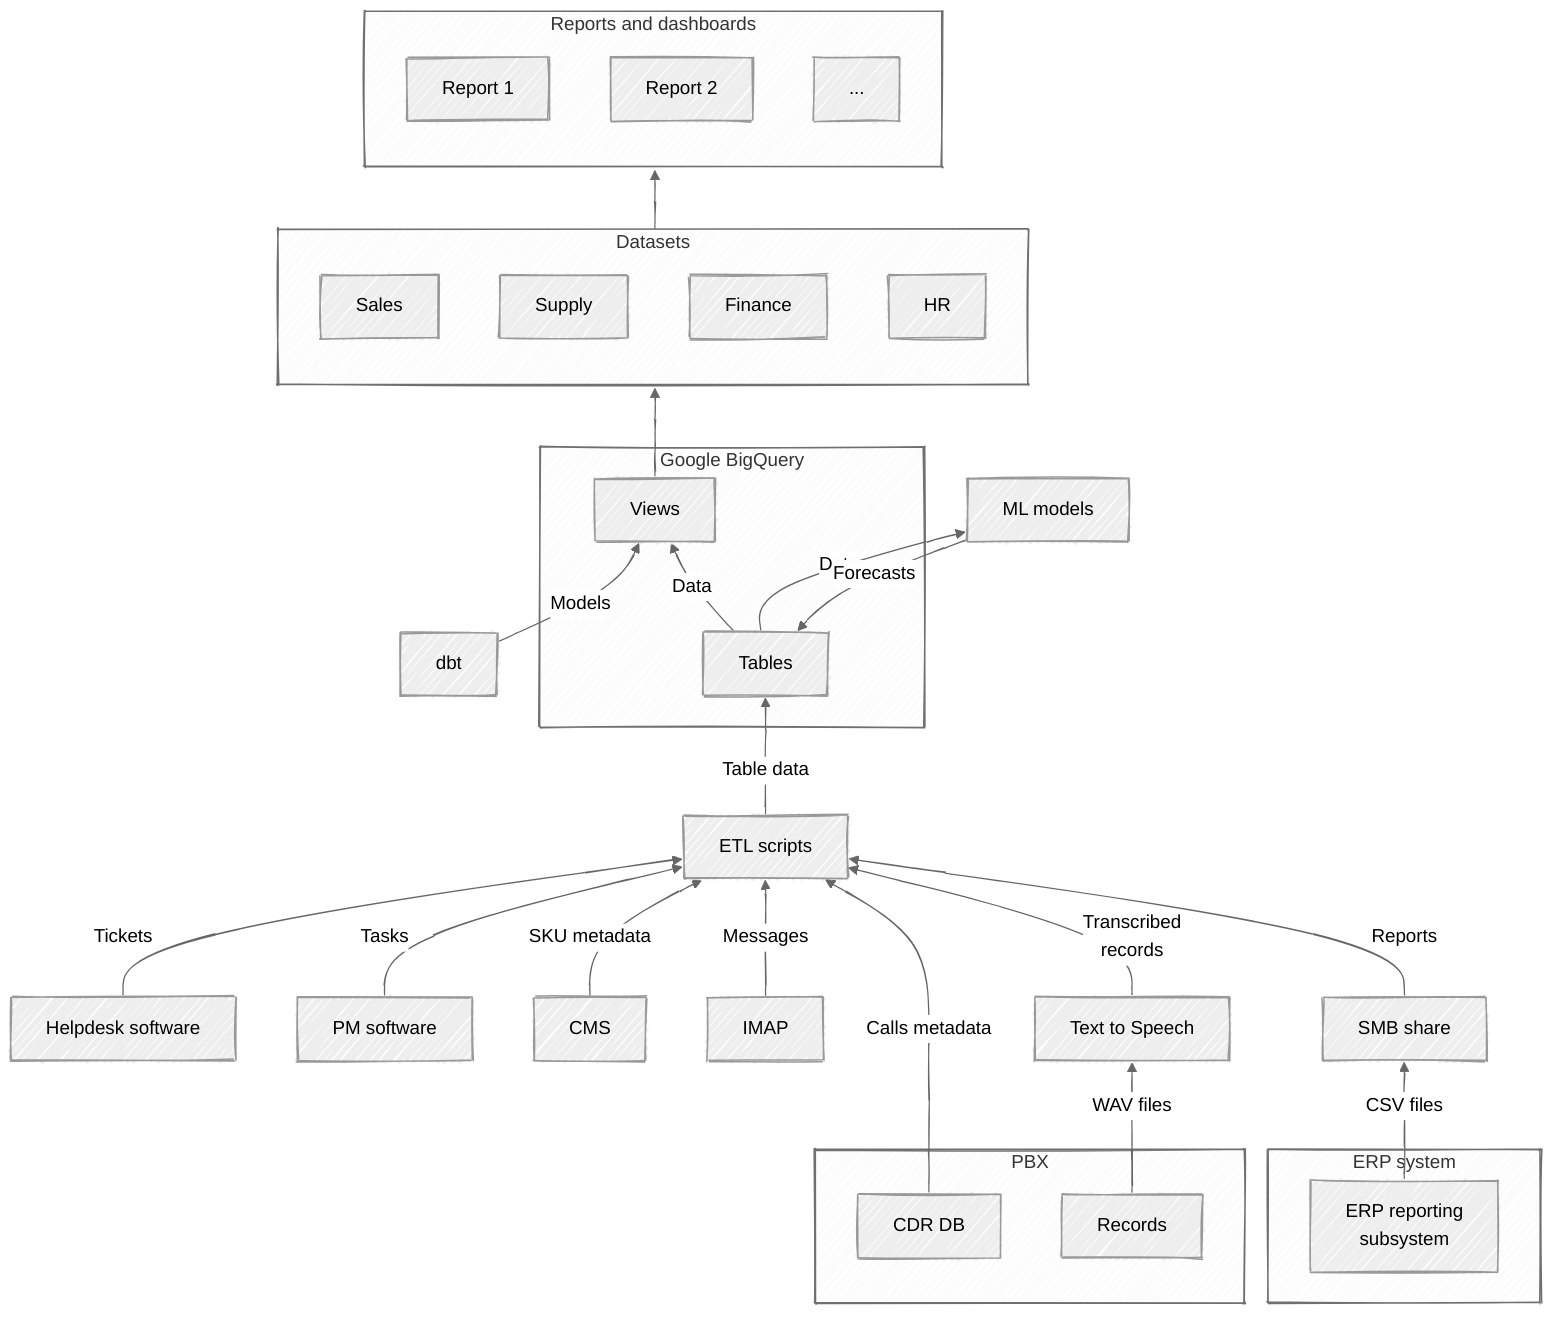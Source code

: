 ---
config:
  look: handDrawn
  theme: neutral
---
flowchart BT
 subgraph s3["Datasets"]
        n22["Sales"]
        n23["Supply"]
        n24["Finance"]
        n25["HR"]
  end
 subgraph s4["Reports and dashboards"]
        n26["Report 1"]
        n27["Report 2"]
        n29["..."]
  end
 subgraph s5["Google BigQuery"]
        n51["Views"]
        n52["Tables"]
  end
 subgraph s7["PBX"]
        n53["Records"]
        n12["CDR DB"]
  end
 subgraph s8["ERP system"]
        n1["ERP reporting<br>subsystem"]
  end
    n51 --> s3
    s3 --> s4
    n1 -- CSV files --> n55["SMB share"]
    n6["Helpdesk software"] -- Tickets --> n11["ETL scripts"]
    n7["PM software"] -- Tasks --> n11
    n8["CMS"] -- SKU metadata --> n11
    n9["IMAP"] -- Messages --> n11
    n12 -- Calls metadata --> n11
    n11 -- Table data --> n52
    n17["dbt"] -- Models --> n51
    n52 -- Data --> n51 & n20["ML models"]
    n20 -- Forecasts --> n52
    n53 -- WAV files --> n54["Text to Speech"]
    n54 -- Transcribed<br>records --> n11
    n55 -- Reports --> n11